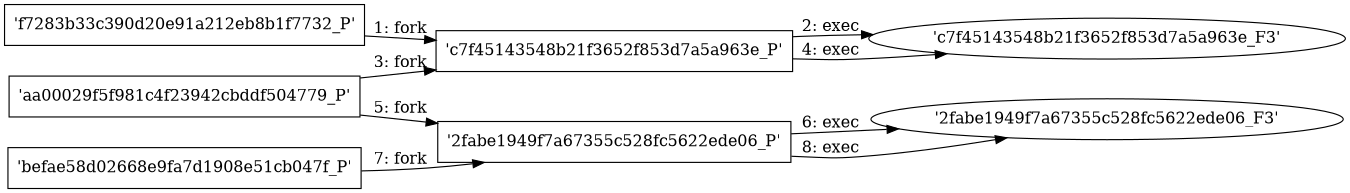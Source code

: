 digraph "D:\Learning\Paper\apt\基于CTI的攻击预警\Dataset\攻击图\ASGfromALLCTI\Microsoft Patch Tuesday for Jan. 2022 — Snort rules and prominent vulnerabilities.dot" {
rankdir="LR"
size="9"
fixedsize="false"
splines="true"
nodesep=0.3
ranksep=0
fontsize=10
overlap="scalexy"
engine= "neato"
	"'f7283b33c390d20e91a212eb8b1f7732_P'" [node_type=Process shape=box]
	"'c7f45143548b21f3652f853d7a5a963e_P'" [node_type=Process shape=box]
	"'f7283b33c390d20e91a212eb8b1f7732_P'" -> "'c7f45143548b21f3652f853d7a5a963e_P'" [label="1: fork"]
	"'c7f45143548b21f3652f853d7a5a963e_P'" [node_type=Process shape=box]
	"'c7f45143548b21f3652f853d7a5a963e_F3'" [node_type=File shape=ellipse]
	"'c7f45143548b21f3652f853d7a5a963e_P'" -> "'c7f45143548b21f3652f853d7a5a963e_F3'" [label="2: exec"]
	"'aa00029f5f981c4f23942cbddf504779_P'" [node_type=Process shape=box]
	"'c7f45143548b21f3652f853d7a5a963e_P'" [node_type=Process shape=box]
	"'aa00029f5f981c4f23942cbddf504779_P'" -> "'c7f45143548b21f3652f853d7a5a963e_P'" [label="3: fork"]
	"'c7f45143548b21f3652f853d7a5a963e_P'" [node_type=Process shape=box]
	"'c7f45143548b21f3652f853d7a5a963e_F3'" [node_type=File shape=ellipse]
	"'c7f45143548b21f3652f853d7a5a963e_P'" -> "'c7f45143548b21f3652f853d7a5a963e_F3'" [label="4: exec"]
	"'aa00029f5f981c4f23942cbddf504779_P'" [node_type=Process shape=box]
	"'2fabe1949f7a67355c528fc5622ede06_P'" [node_type=Process shape=box]
	"'aa00029f5f981c4f23942cbddf504779_P'" -> "'2fabe1949f7a67355c528fc5622ede06_P'" [label="5: fork"]
	"'2fabe1949f7a67355c528fc5622ede06_P'" [node_type=Process shape=box]
	"'2fabe1949f7a67355c528fc5622ede06_F3'" [node_type=File shape=ellipse]
	"'2fabe1949f7a67355c528fc5622ede06_P'" -> "'2fabe1949f7a67355c528fc5622ede06_F3'" [label="6: exec"]
	"'befae58d02668e9fa7d1908e51cb047f_P'" [node_type=Process shape=box]
	"'2fabe1949f7a67355c528fc5622ede06_P'" [node_type=Process shape=box]
	"'befae58d02668e9fa7d1908e51cb047f_P'" -> "'2fabe1949f7a67355c528fc5622ede06_P'" [label="7: fork"]
	"'2fabe1949f7a67355c528fc5622ede06_P'" [node_type=Process shape=box]
	"'2fabe1949f7a67355c528fc5622ede06_F3'" [node_type=File shape=ellipse]
	"'2fabe1949f7a67355c528fc5622ede06_P'" -> "'2fabe1949f7a67355c528fc5622ede06_F3'" [label="8: exec"]
}
